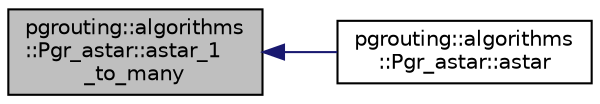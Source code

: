 digraph "pgrouting::algorithms::Pgr_astar::astar_1_to_many"
{
  edge [fontname="Helvetica",fontsize="10",labelfontname="Helvetica",labelfontsize="10"];
  node [fontname="Helvetica",fontsize="10",shape=record];
  rankdir="LR";
  Node1 [label="pgrouting::algorithms\l::Pgr_astar::astar_1\l_to_many",height=0.2,width=0.4,color="black", fillcolor="grey75", style="filled" fontcolor="black"];
  Node1 -> Node2 [dir="back",color="midnightblue",fontsize="10",style="solid",fontname="Helvetica"];
  Node2 [label="pgrouting::algorithms\l::Pgr_astar::astar",height=0.2,width=0.4,color="black", fillcolor="white", style="filled",URL="$classpgrouting_1_1algorithms_1_1Pgr__astar.html#a187eb488ab36784f3d5e36b30b3cfe0f",tooltip="astar 1 to many "];
}
